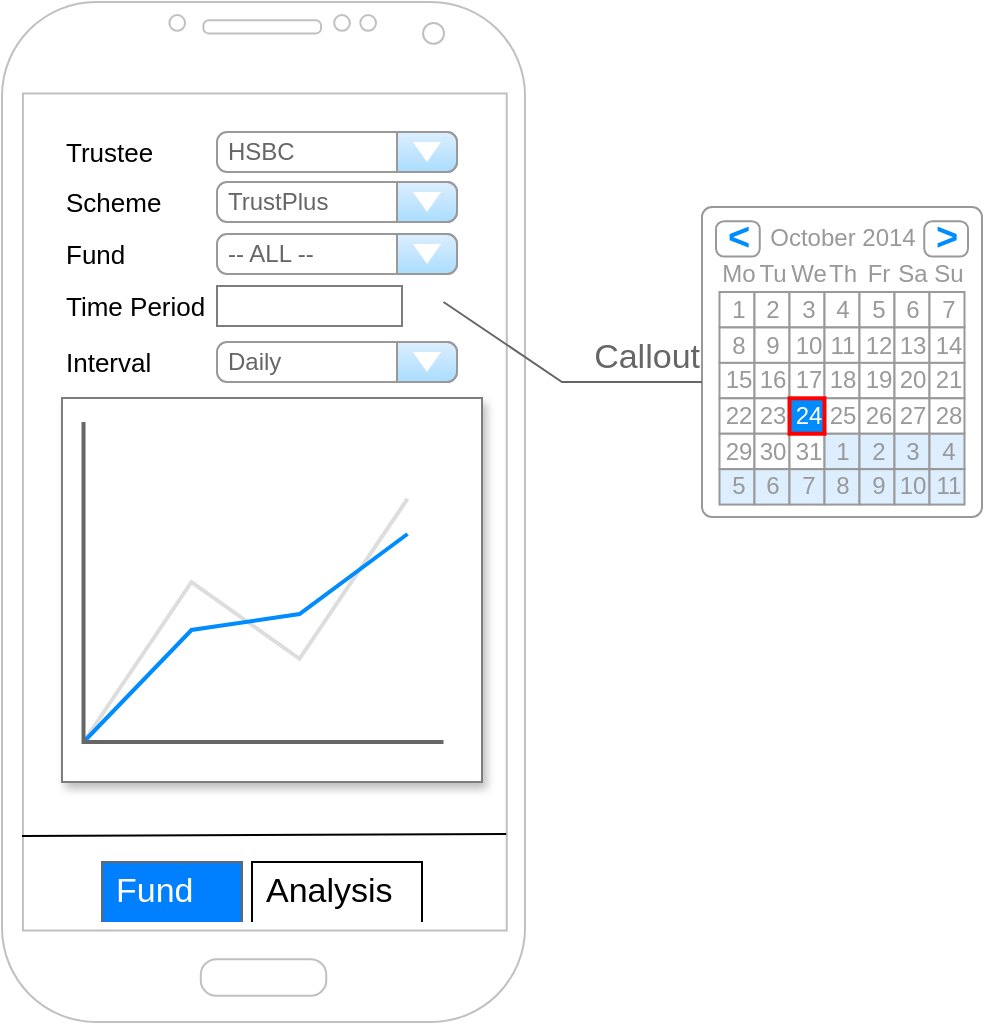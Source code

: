 <mxfile version="12.5.8" type="gitlab">
  <diagram id="pc2qMn5sm3m6l2bE0DKY" name="Page-1">
    <mxGraphModel dx="769" dy="556" grid="1" gridSize="10" guides="1" tooltips="1" connect="1" arrows="1" fold="1" page="1" pageScale="1" pageWidth="850" pageHeight="1100" math="0" shadow="0">
      <root>
        <mxCell id="0"/>
        <mxCell id="1" parent="0"/>
        <mxCell id="zXoUHPLwYCqJy2Muw-rh-74" value="" style="rounded=0;whiteSpace=wrap;html=1;fontSize=13;align=center;shadow=1;strokeColor=#7D7D7D;" vertex="1" parent="1">
          <mxGeometry x="150" y="228" width="210" height="192" as="geometry"/>
        </mxCell>
        <mxCell id="zXoUHPLwYCqJy2Muw-rh-1" value="" style="verticalLabelPosition=bottom;verticalAlign=top;html=1;shadow=0;dashed=0;strokeWidth=1;shape=mxgraph.android.phone2;strokeColor=#c0c0c0;aspect=fixed;" vertex="1" parent="1">
          <mxGeometry x="120" y="30" width="261.53" height="510" as="geometry"/>
        </mxCell>
        <mxCell id="zXoUHPLwYCqJy2Muw-rh-2" value="HSBC" style="strokeWidth=1;shadow=0;dashed=0;align=center;html=1;shape=mxgraph.mockup.forms.comboBox;strokeColor=#999999;fillColor=#ddeeff;align=left;fillColor2=#aaddff;mainText=;fontColor=#666666;fontSize=12;spacingLeft=3;" vertex="1" parent="1">
          <mxGeometry x="227.5" y="95" width="120" height="20" as="geometry"/>
        </mxCell>
        <mxCell id="zXoUHPLwYCqJy2Muw-rh-3" value="" style="verticalLabelPosition=bottom;shadow=0;dashed=0;align=center;html=1;verticalAlign=top;strokeWidth=1;shape=mxgraph.mockup.graphics.lineChart;strokeColor=none;strokeColor2=#666666;strokeColor3=#008cff;strokeColor4=#dddddd;" vertex="1" parent="1">
          <mxGeometry x="160.76" y="240" width="180" height="160" as="geometry"/>
        </mxCell>
        <mxCell id="zXoUHPLwYCqJy2Muw-rh-4" value="" style="endArrow=none;html=1;entryX=0.964;entryY=0.802;entryDx=0;entryDy=0;entryPerimeter=0;" edge="1" parent="1">
          <mxGeometry width="50" height="50" relative="1" as="geometry">
            <mxPoint x="130" y="447" as="sourcePoint"/>
            <mxPoint x="372.115" y="446.02" as="targetPoint"/>
          </mxGeometry>
        </mxCell>
        <mxCell id="zXoUHPLwYCqJy2Muw-rh-5" value="&lt;div style=&quot;font-size: 13px;&quot; align=&quot;left&quot;&gt;Trustee&lt;/div&gt;" style="text;html=1;strokeColor=none;fillColor=none;align=left;verticalAlign=middle;whiteSpace=wrap;rounded=0;fontSize=13;" vertex="1" parent="1">
          <mxGeometry x="150" y="95" width="50" height="20" as="geometry"/>
        </mxCell>
        <mxCell id="zXoUHPLwYCqJy2Muw-rh-6" value="TrustPlus" style="strokeWidth=1;shadow=0;dashed=0;align=center;html=1;shape=mxgraph.mockup.forms.comboBox;strokeColor=#999999;fillColor=#ddeeff;align=left;fillColor2=#aaddff;mainText=;fontColor=#666666;fontSize=12;spacingLeft=3;" vertex="1" parent="1">
          <mxGeometry x="227.5" y="120" width="120" height="20" as="geometry"/>
        </mxCell>
        <mxCell id="zXoUHPLwYCqJy2Muw-rh-7" value="Scheme" style="text;html=1;strokeColor=none;fillColor=none;align=left;verticalAlign=middle;whiteSpace=wrap;rounded=0;fontSize=13;" vertex="1" parent="1">
          <mxGeometry x="150" y="120" width="50" height="20" as="geometry"/>
        </mxCell>
        <mxCell id="zXoUHPLwYCqJy2Muw-rh-8" value="-- ALL --" style="strokeWidth=1;shadow=0;dashed=0;align=center;html=1;shape=mxgraph.mockup.forms.comboBox;strokeColor=#999999;fillColor=#ddeeff;align=left;fillColor2=#aaddff;mainText=;fontColor=#666666;fontSize=12;spacingLeft=3;" vertex="1" parent="1">
          <mxGeometry x="227.5" y="146" width="120" height="20" as="geometry"/>
        </mxCell>
        <mxCell id="zXoUHPLwYCqJy2Muw-rh-9" value="Fund" style="text;html=1;strokeColor=none;fillColor=none;align=left;verticalAlign=middle;whiteSpace=wrap;rounded=0;fontSize=13;" vertex="1" parent="1">
          <mxGeometry x="150" y="146" width="50" height="20" as="geometry"/>
        </mxCell>
        <mxCell id="zXoUHPLwYCqJy2Muw-rh-10" value="Fund" style="strokeWidth=1;shadow=0;dashed=0;align=center;html=1;shape=mxgraph.mockup.forms.uRect;fontSize=17;fontColor=#FFFFFF;align=left;spacingLeft=5;strokeColor=#666666;fillColor=#007FFF;" vertex="1" parent="1">
          <mxGeometry x="170" y="460" width="70" height="30" as="geometry"/>
        </mxCell>
        <mxCell id="zXoUHPLwYCqJy2Muw-rh-11" value="Analysis" style="strokeWidth=1;shadow=0;dashed=0;align=center;html=1;shape=mxgraph.mockup.forms.uRect;fontSize=17;align=left;spacingLeft=5;" vertex="1" parent="1">
          <mxGeometry x="245" y="460" width="85" height="30" as="geometry"/>
        </mxCell>
        <mxCell id="zXoUHPLwYCqJy2Muw-rh-13" value="" style="strokeWidth=1;shadow=0;dashed=0;align=center;html=1;shape=mxgraph.mockup.forms.rrect;rSize=5;strokeColor=#999999;fillColor=#ffffff;fontSize=12;fontColor=#FFFFFF;" vertex="1" parent="1">
          <mxGeometry x="470" y="132.5" width="140" height="155" as="geometry"/>
        </mxCell>
        <mxCell id="zXoUHPLwYCqJy2Muw-rh-14" value="October 2014" style="strokeWidth=1;shadow=0;dashed=0;align=center;html=1;shape=mxgraph.mockup.forms.anchor;fontColor=#999999;" vertex="1" parent="zXoUHPLwYCqJy2Muw-rh-13">
          <mxGeometry x="26.25" y="7.086" width="87.5" height="17.714" as="geometry"/>
        </mxCell>
        <mxCell id="zXoUHPLwYCqJy2Muw-rh-15" value="&lt;" style="strokeWidth=1;shadow=0;dashed=0;align=center;html=1;shape=mxgraph.mockup.forms.rrect;rSize=4;strokeColor=#999999;fontColor=#008cff;fontSize=19;fontStyle=1;" vertex="1" parent="zXoUHPLwYCqJy2Muw-rh-13">
          <mxGeometry x="7" y="7.086" width="21.875" height="17.714" as="geometry"/>
        </mxCell>
        <mxCell id="zXoUHPLwYCqJy2Muw-rh-16" value="&gt;" style="strokeWidth=1;shadow=0;dashed=0;align=center;html=1;shape=mxgraph.mockup.forms.rrect;rSize=4;strokeColor=#999999;fontColor=#008cff;fontSize=19;fontStyle=1;" vertex="1" parent="zXoUHPLwYCqJy2Muw-rh-13">
          <mxGeometry x="111.125" y="7.086" width="21.875" height="17.714" as="geometry"/>
        </mxCell>
        <mxCell id="zXoUHPLwYCqJy2Muw-rh-17" value="Mo" style="strokeWidth=1;shadow=0;dashed=0;align=center;html=1;shape=mxgraph.mockup.forms.anchor;fontColor=#999999;" vertex="1" parent="zXoUHPLwYCqJy2Muw-rh-13">
          <mxGeometry x="8.75" y="24.8" width="17.5" height="17.714" as="geometry"/>
        </mxCell>
        <mxCell id="zXoUHPLwYCqJy2Muw-rh-18" value="Tu" style="strokeWidth=1;shadow=0;dashed=0;align=center;html=1;shape=mxgraph.mockup.forms.anchor;fontColor=#999999;" vertex="1" parent="zXoUHPLwYCqJy2Muw-rh-13">
          <mxGeometry x="26.25" y="24.8" width="17.5" height="17.714" as="geometry"/>
        </mxCell>
        <mxCell id="zXoUHPLwYCqJy2Muw-rh-19" value="We" style="strokeWidth=1;shadow=0;dashed=0;align=center;html=1;shape=mxgraph.mockup.forms.anchor;fontColor=#999999;" vertex="1" parent="zXoUHPLwYCqJy2Muw-rh-13">
          <mxGeometry x="43.75" y="24.8" width="17.5" height="17.714" as="geometry"/>
        </mxCell>
        <mxCell id="zXoUHPLwYCqJy2Muw-rh-20" value="Th" style="strokeWidth=1;shadow=0;dashed=0;align=center;html=1;shape=mxgraph.mockup.forms.anchor;fontColor=#999999;" vertex="1" parent="zXoUHPLwYCqJy2Muw-rh-13">
          <mxGeometry x="61.25" y="24.8" width="17.5" height="17.714" as="geometry"/>
        </mxCell>
        <mxCell id="zXoUHPLwYCqJy2Muw-rh-21" value="Fr" style="strokeWidth=1;shadow=0;dashed=0;align=center;html=1;shape=mxgraph.mockup.forms.anchor;fontColor=#999999;" vertex="1" parent="zXoUHPLwYCqJy2Muw-rh-13">
          <mxGeometry x="78.75" y="24.8" width="17.5" height="17.714" as="geometry"/>
        </mxCell>
        <mxCell id="zXoUHPLwYCqJy2Muw-rh-22" value="Sa" style="strokeWidth=1;shadow=0;dashed=0;align=center;html=1;shape=mxgraph.mockup.forms.anchor;fontColor=#999999;" vertex="1" parent="zXoUHPLwYCqJy2Muw-rh-13">
          <mxGeometry x="96.25" y="24.8" width="17.5" height="17.714" as="geometry"/>
        </mxCell>
        <mxCell id="zXoUHPLwYCqJy2Muw-rh-23" value="Su" style="strokeWidth=1;shadow=0;dashed=0;align=center;html=1;shape=mxgraph.mockup.forms.anchor;fontColor=#999999;" vertex="1" parent="zXoUHPLwYCqJy2Muw-rh-13">
          <mxGeometry x="113.75" y="24.8" width="17.5" height="17.714" as="geometry"/>
        </mxCell>
        <mxCell id="zXoUHPLwYCqJy2Muw-rh-24" value="1" style="strokeWidth=1;shadow=0;dashed=0;align=center;html=1;shape=mxgraph.mockup.forms.rrect;rSize=0;strokeColor=#999999;fontColor=#999999;" vertex="1" parent="zXoUHPLwYCqJy2Muw-rh-13">
          <mxGeometry x="8.75" y="42.514" width="17.5" height="17.714" as="geometry"/>
        </mxCell>
        <mxCell id="zXoUHPLwYCqJy2Muw-rh-25" value="2" style="strokeWidth=1;shadow=0;dashed=0;align=center;html=1;shape=mxgraph.mockup.forms.rrect;rSize=0;strokeColor=#999999;fontColor=#999999;" vertex="1" parent="zXoUHPLwYCqJy2Muw-rh-13">
          <mxGeometry x="26.25" y="42.514" width="17.5" height="17.714" as="geometry"/>
        </mxCell>
        <mxCell id="zXoUHPLwYCqJy2Muw-rh-26" value="3" style="strokeWidth=1;shadow=0;dashed=0;align=center;html=1;shape=mxgraph.mockup.forms.rrect;rSize=0;strokeColor=#999999;fontColor=#999999;" vertex="1" parent="zXoUHPLwYCqJy2Muw-rh-13">
          <mxGeometry x="43.75" y="42.514" width="17.5" height="17.714" as="geometry"/>
        </mxCell>
        <mxCell id="zXoUHPLwYCqJy2Muw-rh-27" value="4" style="strokeWidth=1;shadow=0;dashed=0;align=center;html=1;shape=mxgraph.mockup.forms.rrect;rSize=0;strokeColor=#999999;fontColor=#999999;" vertex="1" parent="zXoUHPLwYCqJy2Muw-rh-13">
          <mxGeometry x="61.25" y="42.514" width="17.5" height="17.714" as="geometry"/>
        </mxCell>
        <mxCell id="zXoUHPLwYCqJy2Muw-rh-28" value="5" style="strokeWidth=1;shadow=0;dashed=0;align=center;html=1;shape=mxgraph.mockup.forms.rrect;rSize=0;strokeColor=#999999;fontColor=#999999;" vertex="1" parent="zXoUHPLwYCqJy2Muw-rh-13">
          <mxGeometry x="78.75" y="42.514" width="17.5" height="17.714" as="geometry"/>
        </mxCell>
        <mxCell id="zXoUHPLwYCqJy2Muw-rh-29" value="6" style="strokeWidth=1;shadow=0;dashed=0;align=center;html=1;shape=mxgraph.mockup.forms.rrect;rSize=0;strokeColor=#999999;fontColor=#999999;" vertex="1" parent="zXoUHPLwYCqJy2Muw-rh-13">
          <mxGeometry x="96.25" y="42.514" width="17.5" height="17.714" as="geometry"/>
        </mxCell>
        <mxCell id="zXoUHPLwYCqJy2Muw-rh-30" value="7" style="strokeWidth=1;shadow=0;dashed=0;align=center;html=1;shape=mxgraph.mockup.forms.rrect;rSize=0;strokeColor=#999999;fontColor=#999999;" vertex="1" parent="zXoUHPLwYCqJy2Muw-rh-13">
          <mxGeometry x="113.75" y="42.514" width="17.5" height="17.714" as="geometry"/>
        </mxCell>
        <mxCell id="zXoUHPLwYCqJy2Muw-rh-31" value="8" style="strokeWidth=1;shadow=0;dashed=0;align=center;html=1;shape=mxgraph.mockup.forms.rrect;rSize=0;strokeColor=#999999;fontColor=#999999;" vertex="1" parent="zXoUHPLwYCqJy2Muw-rh-13">
          <mxGeometry x="8.75" y="60.229" width="17.5" height="17.714" as="geometry"/>
        </mxCell>
        <mxCell id="zXoUHPLwYCqJy2Muw-rh-32" value="9" style="strokeWidth=1;shadow=0;dashed=0;align=center;html=1;shape=mxgraph.mockup.forms.rrect;rSize=0;strokeColor=#999999;fontColor=#999999;" vertex="1" parent="zXoUHPLwYCqJy2Muw-rh-13">
          <mxGeometry x="26.25" y="60.229" width="17.5" height="17.714" as="geometry"/>
        </mxCell>
        <mxCell id="zXoUHPLwYCqJy2Muw-rh-33" value="10" style="strokeWidth=1;shadow=0;dashed=0;align=center;html=1;shape=mxgraph.mockup.forms.rrect;rSize=0;strokeColor=#999999;fontColor=#999999;" vertex="1" parent="zXoUHPLwYCqJy2Muw-rh-13">
          <mxGeometry x="43.75" y="60.229" width="17.5" height="17.714" as="geometry"/>
        </mxCell>
        <mxCell id="zXoUHPLwYCqJy2Muw-rh-34" value="11" style="strokeWidth=1;shadow=0;dashed=0;align=center;html=1;shape=mxgraph.mockup.forms.rrect;rSize=0;strokeColor=#999999;fontColor=#999999;" vertex="1" parent="zXoUHPLwYCqJy2Muw-rh-13">
          <mxGeometry x="61.25" y="60.229" width="17.5" height="17.714" as="geometry"/>
        </mxCell>
        <mxCell id="zXoUHPLwYCqJy2Muw-rh-35" value="12" style="strokeWidth=1;shadow=0;dashed=0;align=center;html=1;shape=mxgraph.mockup.forms.rrect;rSize=0;strokeColor=#999999;fontColor=#999999;" vertex="1" parent="zXoUHPLwYCqJy2Muw-rh-13">
          <mxGeometry x="78.75" y="60.229" width="17.5" height="17.714" as="geometry"/>
        </mxCell>
        <mxCell id="zXoUHPLwYCqJy2Muw-rh-36" value="13" style="strokeWidth=1;shadow=0;dashed=0;align=center;html=1;shape=mxgraph.mockup.forms.rrect;rSize=0;strokeColor=#999999;fontColor=#999999;" vertex="1" parent="zXoUHPLwYCqJy2Muw-rh-13">
          <mxGeometry x="96.25" y="60.229" width="17.5" height="17.714" as="geometry"/>
        </mxCell>
        <mxCell id="zXoUHPLwYCqJy2Muw-rh-37" value="14" style="strokeWidth=1;shadow=0;dashed=0;align=center;html=1;shape=mxgraph.mockup.forms.rrect;rSize=0;strokeColor=#999999;fontColor=#999999;" vertex="1" parent="zXoUHPLwYCqJy2Muw-rh-13">
          <mxGeometry x="113.75" y="60.229" width="17.5" height="17.714" as="geometry"/>
        </mxCell>
        <mxCell id="zXoUHPLwYCqJy2Muw-rh-38" value="15" style="strokeWidth=1;shadow=0;dashed=0;align=center;html=1;shape=mxgraph.mockup.forms.rrect;rSize=0;strokeColor=#999999;fontColor=#999999;" vertex="1" parent="zXoUHPLwYCqJy2Muw-rh-13">
          <mxGeometry x="8.75" y="77.943" width="17.5" height="17.714" as="geometry"/>
        </mxCell>
        <mxCell id="zXoUHPLwYCqJy2Muw-rh-39" value="16" style="strokeWidth=1;shadow=0;dashed=0;align=center;html=1;shape=mxgraph.mockup.forms.rrect;rSize=0;strokeColor=#999999;fontColor=#999999;" vertex="1" parent="zXoUHPLwYCqJy2Muw-rh-13">
          <mxGeometry x="26.25" y="77.943" width="17.5" height="17.714" as="geometry"/>
        </mxCell>
        <mxCell id="zXoUHPLwYCqJy2Muw-rh-40" value="17" style="strokeWidth=1;shadow=0;dashed=0;align=center;html=1;shape=mxgraph.mockup.forms.rrect;rSize=0;strokeColor=#999999;fontColor=#999999;" vertex="1" parent="zXoUHPLwYCqJy2Muw-rh-13">
          <mxGeometry x="43.75" y="77.943" width="17.5" height="17.714" as="geometry"/>
        </mxCell>
        <mxCell id="zXoUHPLwYCqJy2Muw-rh-41" value="18" style="strokeWidth=1;shadow=0;dashed=0;align=center;html=1;shape=mxgraph.mockup.forms.rrect;rSize=0;strokeColor=#999999;fontColor=#999999;" vertex="1" parent="zXoUHPLwYCqJy2Muw-rh-13">
          <mxGeometry x="61.25" y="77.943" width="17.5" height="17.714" as="geometry"/>
        </mxCell>
        <mxCell id="zXoUHPLwYCqJy2Muw-rh-42" value="19" style="strokeWidth=1;shadow=0;dashed=0;align=center;html=1;shape=mxgraph.mockup.forms.rrect;rSize=0;strokeColor=#999999;fontColor=#999999;" vertex="1" parent="zXoUHPLwYCqJy2Muw-rh-13">
          <mxGeometry x="78.75" y="77.943" width="17.5" height="17.714" as="geometry"/>
        </mxCell>
        <mxCell id="zXoUHPLwYCqJy2Muw-rh-43" value="20" style="strokeWidth=1;shadow=0;dashed=0;align=center;html=1;shape=mxgraph.mockup.forms.rrect;rSize=0;strokeColor=#999999;fontColor=#999999;" vertex="1" parent="zXoUHPLwYCqJy2Muw-rh-13">
          <mxGeometry x="96.25" y="77.943" width="17.5" height="17.714" as="geometry"/>
        </mxCell>
        <mxCell id="zXoUHPLwYCqJy2Muw-rh-44" value="21" style="strokeWidth=1;shadow=0;dashed=0;align=center;html=1;shape=mxgraph.mockup.forms.rrect;rSize=0;strokeColor=#999999;fontColor=#999999;" vertex="1" parent="zXoUHPLwYCqJy2Muw-rh-13">
          <mxGeometry x="113.75" y="77.943" width="17.5" height="17.714" as="geometry"/>
        </mxCell>
        <mxCell id="zXoUHPLwYCqJy2Muw-rh-45" value="22" style="strokeWidth=1;shadow=0;dashed=0;align=center;html=1;shape=mxgraph.mockup.forms.rrect;rSize=0;strokeColor=#999999;fontColor=#999999;" vertex="1" parent="zXoUHPLwYCqJy2Muw-rh-13">
          <mxGeometry x="8.75" y="95.657" width="17.5" height="17.714" as="geometry"/>
        </mxCell>
        <mxCell id="zXoUHPLwYCqJy2Muw-rh-46" value="23" style="strokeWidth=1;shadow=0;dashed=0;align=center;html=1;shape=mxgraph.mockup.forms.rrect;rSize=0;strokeColor=#999999;fontColor=#999999;" vertex="1" parent="zXoUHPLwYCqJy2Muw-rh-13">
          <mxGeometry x="26.25" y="95.657" width="17.5" height="17.714" as="geometry"/>
        </mxCell>
        <mxCell id="zXoUHPLwYCqJy2Muw-rh-47" value="25" style="strokeWidth=1;shadow=0;dashed=0;align=center;html=1;shape=mxgraph.mockup.forms.rrect;rSize=0;strokeColor=#999999;fontColor=#999999;" vertex="1" parent="zXoUHPLwYCqJy2Muw-rh-13">
          <mxGeometry x="61.25" y="95.657" width="17.5" height="17.714" as="geometry"/>
        </mxCell>
        <mxCell id="zXoUHPLwYCqJy2Muw-rh-48" value="26" style="strokeWidth=1;shadow=0;dashed=0;align=center;html=1;shape=mxgraph.mockup.forms.rrect;rSize=0;strokeColor=#999999;fontColor=#999999;" vertex="1" parent="zXoUHPLwYCqJy2Muw-rh-13">
          <mxGeometry x="78.75" y="95.657" width="17.5" height="17.714" as="geometry"/>
        </mxCell>
        <mxCell id="zXoUHPLwYCqJy2Muw-rh-49" value="27" style="strokeWidth=1;shadow=0;dashed=0;align=center;html=1;shape=mxgraph.mockup.forms.rrect;rSize=0;strokeColor=#999999;fontColor=#999999;" vertex="1" parent="zXoUHPLwYCqJy2Muw-rh-13">
          <mxGeometry x="96.25" y="95.657" width="17.5" height="17.714" as="geometry"/>
        </mxCell>
        <mxCell id="zXoUHPLwYCqJy2Muw-rh-50" value="28" style="strokeWidth=1;shadow=0;dashed=0;align=center;html=1;shape=mxgraph.mockup.forms.rrect;rSize=0;strokeColor=#999999;fontColor=#999999;" vertex="1" parent="zXoUHPLwYCqJy2Muw-rh-13">
          <mxGeometry x="113.75" y="95.657" width="17.5" height="17.714" as="geometry"/>
        </mxCell>
        <mxCell id="zXoUHPLwYCqJy2Muw-rh-51" value="29" style="strokeWidth=1;shadow=0;dashed=0;align=center;html=1;shape=mxgraph.mockup.forms.rrect;rSize=0;strokeColor=#999999;fontColor=#999999;" vertex="1" parent="zXoUHPLwYCqJy2Muw-rh-13">
          <mxGeometry x="8.75" y="113.371" width="17.5" height="17.714" as="geometry"/>
        </mxCell>
        <mxCell id="zXoUHPLwYCqJy2Muw-rh-52" value="30" style="strokeWidth=1;shadow=0;dashed=0;align=center;html=1;shape=mxgraph.mockup.forms.rrect;rSize=0;strokeColor=#999999;fontColor=#999999;" vertex="1" parent="zXoUHPLwYCqJy2Muw-rh-13">
          <mxGeometry x="26.25" y="113.371" width="17.5" height="17.714" as="geometry"/>
        </mxCell>
        <mxCell id="zXoUHPLwYCqJy2Muw-rh-53" value="31" style="strokeWidth=1;shadow=0;dashed=0;align=center;html=1;shape=mxgraph.mockup.forms.rrect;rSize=0;strokeColor=#999999;fontColor=#999999;" vertex="1" parent="zXoUHPLwYCqJy2Muw-rh-13">
          <mxGeometry x="43.75" y="113.371" width="17.5" height="17.714" as="geometry"/>
        </mxCell>
        <mxCell id="zXoUHPLwYCqJy2Muw-rh-54" value="1" style="strokeWidth=1;shadow=0;dashed=0;align=center;html=1;shape=mxgraph.mockup.forms.rrect;rSize=0;strokeColor=#999999;fontColor=#999999;fillColor=#ddeeff;" vertex="1" parent="zXoUHPLwYCqJy2Muw-rh-13">
          <mxGeometry x="61.25" y="113.371" width="17.5" height="17.714" as="geometry"/>
        </mxCell>
        <mxCell id="zXoUHPLwYCqJy2Muw-rh-55" value="2" style="strokeWidth=1;shadow=0;dashed=0;align=center;html=1;shape=mxgraph.mockup.forms.rrect;rSize=0;strokeColor=#999999;fontColor=#999999;fillColor=#ddeeff;" vertex="1" parent="zXoUHPLwYCqJy2Muw-rh-13">
          <mxGeometry x="78.75" y="113.371" width="17.5" height="17.714" as="geometry"/>
        </mxCell>
        <mxCell id="zXoUHPLwYCqJy2Muw-rh-56" value="3" style="strokeWidth=1;shadow=0;dashed=0;align=center;html=1;shape=mxgraph.mockup.forms.rrect;rSize=0;strokeColor=#999999;fontColor=#999999;fillColor=#ddeeff;" vertex="1" parent="zXoUHPLwYCqJy2Muw-rh-13">
          <mxGeometry x="96.25" y="113.371" width="17.5" height="17.714" as="geometry"/>
        </mxCell>
        <mxCell id="zXoUHPLwYCqJy2Muw-rh-57" value="4" style="strokeWidth=1;shadow=0;dashed=0;align=center;html=1;shape=mxgraph.mockup.forms.rrect;rSize=0;strokeColor=#999999;fontColor=#999999;fillColor=#ddeeff;" vertex="1" parent="zXoUHPLwYCqJy2Muw-rh-13">
          <mxGeometry x="113.75" y="113.371" width="17.5" height="17.714" as="geometry"/>
        </mxCell>
        <mxCell id="zXoUHPLwYCqJy2Muw-rh-58" value="5" style="strokeWidth=1;shadow=0;dashed=0;align=center;html=1;shape=mxgraph.mockup.forms.rrect;rSize=0;strokeColor=#999999;fontColor=#999999;fillColor=#ddeeff;" vertex="1" parent="zXoUHPLwYCqJy2Muw-rh-13">
          <mxGeometry x="8.75" y="131.086" width="17.5" height="17.714" as="geometry"/>
        </mxCell>
        <mxCell id="zXoUHPLwYCqJy2Muw-rh-59" value="6" style="strokeWidth=1;shadow=0;dashed=0;align=center;html=1;shape=mxgraph.mockup.forms.rrect;rSize=0;strokeColor=#999999;fontColor=#999999;fillColor=#ddeeff;" vertex="1" parent="zXoUHPLwYCqJy2Muw-rh-13">
          <mxGeometry x="26.25" y="131.086" width="17.5" height="17.714" as="geometry"/>
        </mxCell>
        <mxCell id="zXoUHPLwYCqJy2Muw-rh-60" value="7" style="strokeWidth=1;shadow=0;dashed=0;align=center;html=1;shape=mxgraph.mockup.forms.rrect;rSize=0;strokeColor=#999999;fontColor=#999999;fillColor=#ddeeff;" vertex="1" parent="zXoUHPLwYCqJy2Muw-rh-13">
          <mxGeometry x="43.75" y="131.086" width="17.5" height="17.714" as="geometry"/>
        </mxCell>
        <mxCell id="zXoUHPLwYCqJy2Muw-rh-61" value="8" style="strokeWidth=1;shadow=0;dashed=0;align=center;html=1;shape=mxgraph.mockup.forms.rrect;rSize=0;strokeColor=#999999;fontColor=#999999;fillColor=#ddeeff;" vertex="1" parent="zXoUHPLwYCqJy2Muw-rh-13">
          <mxGeometry x="61.25" y="131.086" width="17.5" height="17.714" as="geometry"/>
        </mxCell>
        <mxCell id="zXoUHPLwYCqJy2Muw-rh-62" value="9" style="strokeWidth=1;shadow=0;dashed=0;align=center;html=1;shape=mxgraph.mockup.forms.rrect;rSize=0;strokeColor=#999999;fontColor=#999999;fillColor=#ddeeff;" vertex="1" parent="zXoUHPLwYCqJy2Muw-rh-13">
          <mxGeometry x="78.75" y="131.086" width="17.5" height="17.714" as="geometry"/>
        </mxCell>
        <mxCell id="zXoUHPLwYCqJy2Muw-rh-63" value="10" style="strokeWidth=1;shadow=0;dashed=0;align=center;html=1;shape=mxgraph.mockup.forms.rrect;rSize=0;strokeColor=#999999;fontColor=#999999;fillColor=#ddeeff;" vertex="1" parent="zXoUHPLwYCqJy2Muw-rh-13">
          <mxGeometry x="96.25" y="131.086" width="17.5" height="17.714" as="geometry"/>
        </mxCell>
        <mxCell id="zXoUHPLwYCqJy2Muw-rh-64" value="11" style="strokeWidth=1;shadow=0;dashed=0;align=center;html=1;shape=mxgraph.mockup.forms.rrect;rSize=0;strokeColor=#999999;fontColor=#999999;fillColor=#ddeeff;" vertex="1" parent="zXoUHPLwYCqJy2Muw-rh-13">
          <mxGeometry x="113.75" y="131.086" width="17.5" height="17.714" as="geometry"/>
        </mxCell>
        <mxCell id="zXoUHPLwYCqJy2Muw-rh-65" value="24" style="strokeWidth=1;shadow=0;dashed=0;align=center;html=1;shape=mxgraph.mockup.forms.rrect;rSize=0;strokeColor=#ff0000;fontColor=#ffffff;strokeWidth=2;fillColor=#008cff;" vertex="1" parent="zXoUHPLwYCqJy2Muw-rh-13">
          <mxGeometry x="43.75" y="95.657" width="17.5" height="17.714" as="geometry"/>
        </mxCell>
        <mxCell id="zXoUHPLwYCqJy2Muw-rh-66" value="Callout" style="strokeWidth=1;shadow=0;dashed=0;align=center;html=1;shape=mxgraph.mockup.text.callout;linkText=;textSize=17;textColor=#666666;callDir=SE;callStyle=line;fontSize=17;fontColor=#666666;align=right;verticalAlign=bottom;strokeColor=#666666;fillColor=#007FFF;" vertex="1" parent="1">
          <mxGeometry x="340.76" y="180" width="129.24" height="40" as="geometry"/>
        </mxCell>
        <mxCell id="zXoUHPLwYCqJy2Muw-rh-67" value="" style="rounded=0;whiteSpace=wrap;html=1;fontSize=12;align=center;strokeColor=#7D7D7D;" vertex="1" parent="1">
          <mxGeometry x="227.5" y="172" width="92.5" height="20" as="geometry"/>
        </mxCell>
        <mxCell id="zXoUHPLwYCqJy2Muw-rh-68" value="Time Period" style="text;html=1;strokeColor=none;fillColor=none;align=left;verticalAlign=middle;whiteSpace=wrap;rounded=0;fontSize=13;" vertex="1" parent="1">
          <mxGeometry x="150" y="172" width="80" height="20" as="geometry"/>
        </mxCell>
        <mxCell id="zXoUHPLwYCqJy2Muw-rh-69" value="Daily" style="strokeWidth=1;shadow=0;dashed=0;align=center;html=1;shape=mxgraph.mockup.forms.comboBox;strokeColor=#999999;fillColor=#ddeeff;align=left;fillColor2=#aaddff;mainText=;fontColor=#666666;fontSize=12;spacingLeft=3;" vertex="1" parent="1">
          <mxGeometry x="227.5" y="200" width="120" height="20" as="geometry"/>
        </mxCell>
        <mxCell id="zXoUHPLwYCqJy2Muw-rh-70" value="Interval" style="text;html=1;strokeColor=none;fillColor=none;align=left;verticalAlign=middle;whiteSpace=wrap;rounded=0;fontSize=13;" vertex="1" parent="1">
          <mxGeometry x="150" y="200" width="80" height="20" as="geometry"/>
        </mxCell>
        <mxCell id="zXoUHPLwYCqJy2Muw-rh-73" value="" style="shape=image;html=1;verticalAlign=top;verticalLabelPosition=bottom;labelBackgroundColor=#ffffff;imageAspect=0;aspect=fixed;image=https://cdn4.iconfinder.com/data/icons/evil-icons-user-interface/64/calendar-128.png;fillColor=#007FFF;fontSize=13;fontColor=#FFFFFF;align=center;" vertex="1" parent="1">
          <mxGeometry x="322" y="168" width="28" height="28" as="geometry"/>
        </mxCell>
      </root>
    </mxGraphModel>
  </diagram>
</mxfile>
